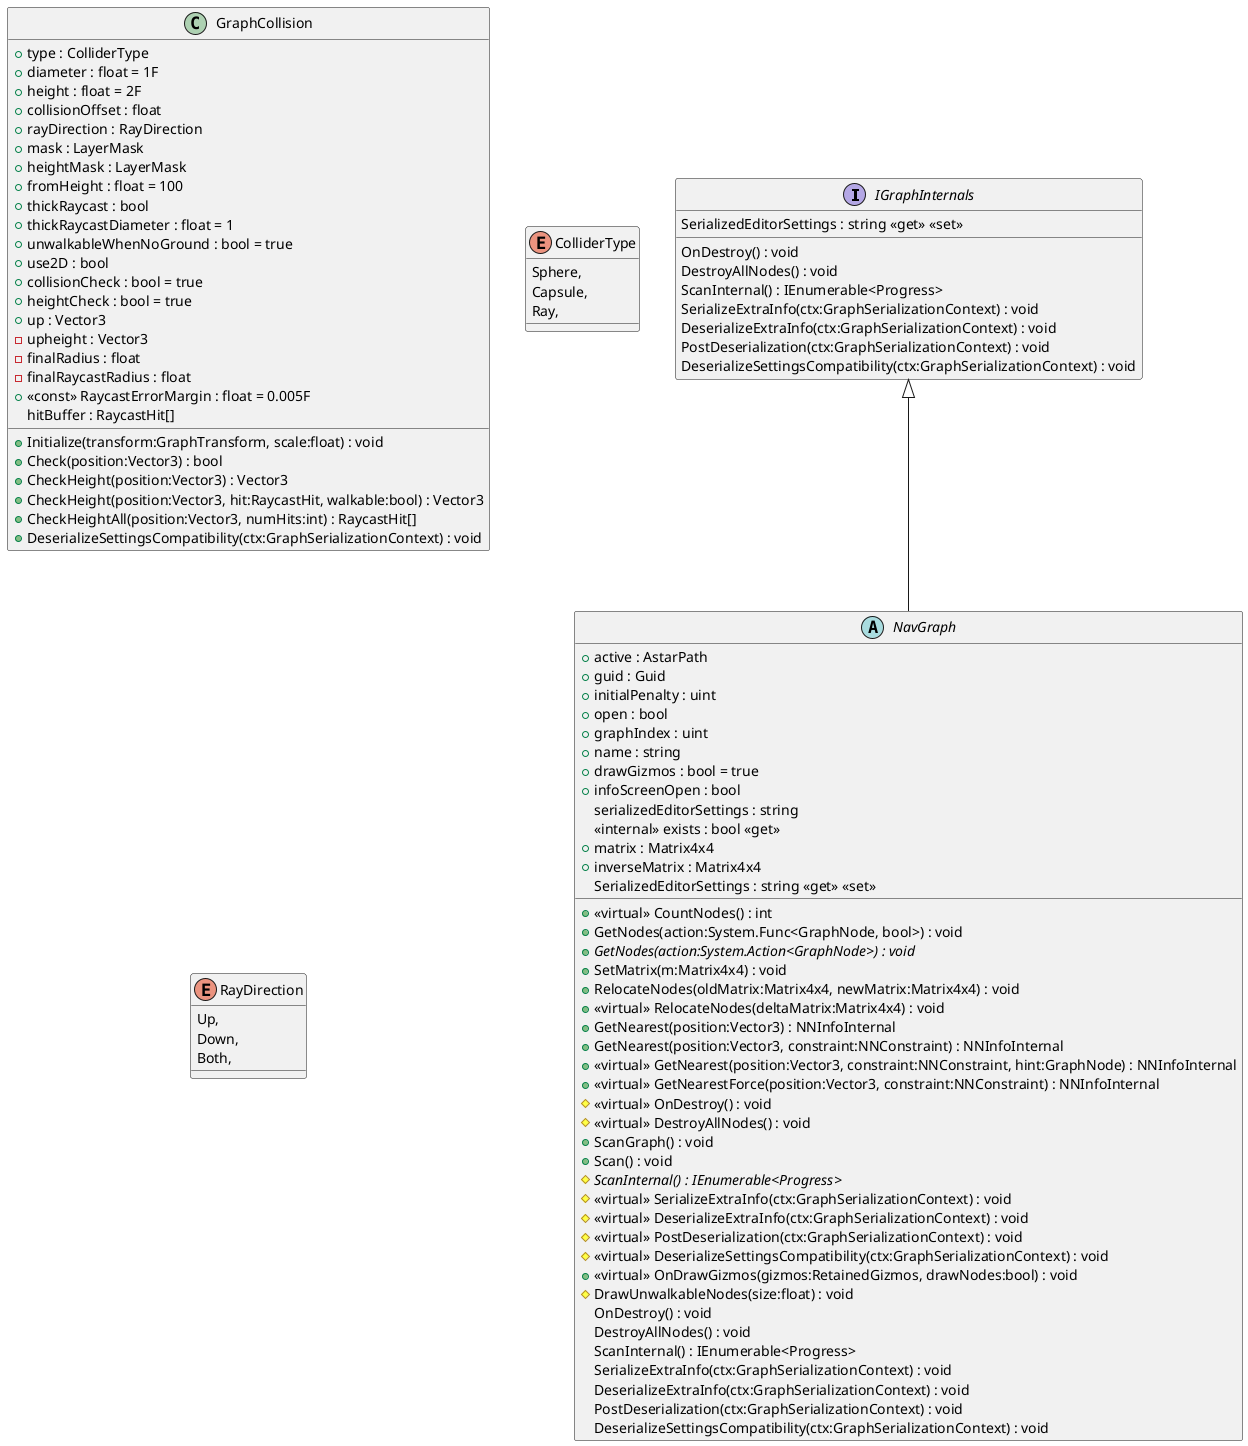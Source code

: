 @startuml
interface IGraphInternals {
    SerializedEditorSettings : string <<get>> <<set>>
    OnDestroy() : void
    DestroyAllNodes() : void
    ScanInternal() : IEnumerable<Progress>
    SerializeExtraInfo(ctx:GraphSerializationContext) : void
    DeserializeExtraInfo(ctx:GraphSerializationContext) : void
    PostDeserialization(ctx:GraphSerializationContext) : void
    DeserializeSettingsCompatibility(ctx:GraphSerializationContext) : void
}
abstract class NavGraph {
    + active : AstarPath
    + guid : Guid
    + initialPenalty : uint
    + open : bool
    + graphIndex : uint
    + name : string
    + drawGizmos : bool = true
    + infoScreenOpen : bool
    serializedEditorSettings : string
    <<internal>> exists : bool <<get>>
    + <<virtual>> CountNodes() : int
    + GetNodes(action:System.Func<GraphNode, bool>) : void
    + {abstract} GetNodes(action:System.Action<GraphNode>) : void
    + matrix : Matrix4x4
    + inverseMatrix : Matrix4x4
    + SetMatrix(m:Matrix4x4) : void
    + RelocateNodes(oldMatrix:Matrix4x4, newMatrix:Matrix4x4) : void
    + <<virtual>> RelocateNodes(deltaMatrix:Matrix4x4) : void
    + GetNearest(position:Vector3) : NNInfoInternal
    + GetNearest(position:Vector3, constraint:NNConstraint) : NNInfoInternal
    + <<virtual>> GetNearest(position:Vector3, constraint:NNConstraint, hint:GraphNode) : NNInfoInternal
    + <<virtual>> GetNearestForce(position:Vector3, constraint:NNConstraint) : NNInfoInternal
    # <<virtual>> OnDestroy() : void
    # <<virtual>> DestroyAllNodes() : void
    + ScanGraph() : void
    + Scan() : void
    # {abstract} ScanInternal() : IEnumerable<Progress>
    # <<virtual>> SerializeExtraInfo(ctx:GraphSerializationContext) : void
    # <<virtual>> DeserializeExtraInfo(ctx:GraphSerializationContext) : void
    # <<virtual>> PostDeserialization(ctx:GraphSerializationContext) : void
    # <<virtual>> DeserializeSettingsCompatibility(ctx:GraphSerializationContext) : void
    + <<virtual>> OnDrawGizmos(gizmos:RetainedGizmos, drawNodes:bool) : void
    # DrawUnwalkableNodes(size:float) : void
    SerializedEditorSettings : string <<get>> <<set>>
    OnDestroy() : void
    DestroyAllNodes() : void
    ScanInternal() : IEnumerable<Progress>
    SerializeExtraInfo(ctx:GraphSerializationContext) : void
    DeserializeExtraInfo(ctx:GraphSerializationContext) : void
    PostDeserialization(ctx:GraphSerializationContext) : void
    DeserializeSettingsCompatibility(ctx:GraphSerializationContext) : void
}
class GraphCollision {
    + type : ColliderType
    + diameter : float = 1F
    + height : float = 2F
    + collisionOffset : float
    + rayDirection : RayDirection
    + mask : LayerMask
    + heightMask : LayerMask
    + fromHeight : float = 100
    + thickRaycast : bool
    + thickRaycastDiameter : float = 1
    + unwalkableWhenNoGround : bool = true
    + use2D : bool
    + collisionCheck : bool = true
    + heightCheck : bool = true
    + up : Vector3
    - upheight : Vector3
    - finalRadius : float
    - finalRaycastRadius : float
    + <<const>> RaycastErrorMargin : float = 0.005F
    + Initialize(transform:GraphTransform, scale:float) : void
    + Check(position:Vector3) : bool
    + CheckHeight(position:Vector3) : Vector3
    + CheckHeight(position:Vector3, hit:RaycastHit, walkable:bool) : Vector3
    hitBuffer : RaycastHit[]
    + CheckHeightAll(position:Vector3, numHits:int) : RaycastHit[]
    + DeserializeSettingsCompatibility(ctx:GraphSerializationContext) : void
}
enum ColliderType {
    Sphere,
    Capsule,
    Ray,
}
enum RayDirection {
    Up,
    Down,
    Both,
}
IGraphInternals <|-- NavGraph
@enduml
